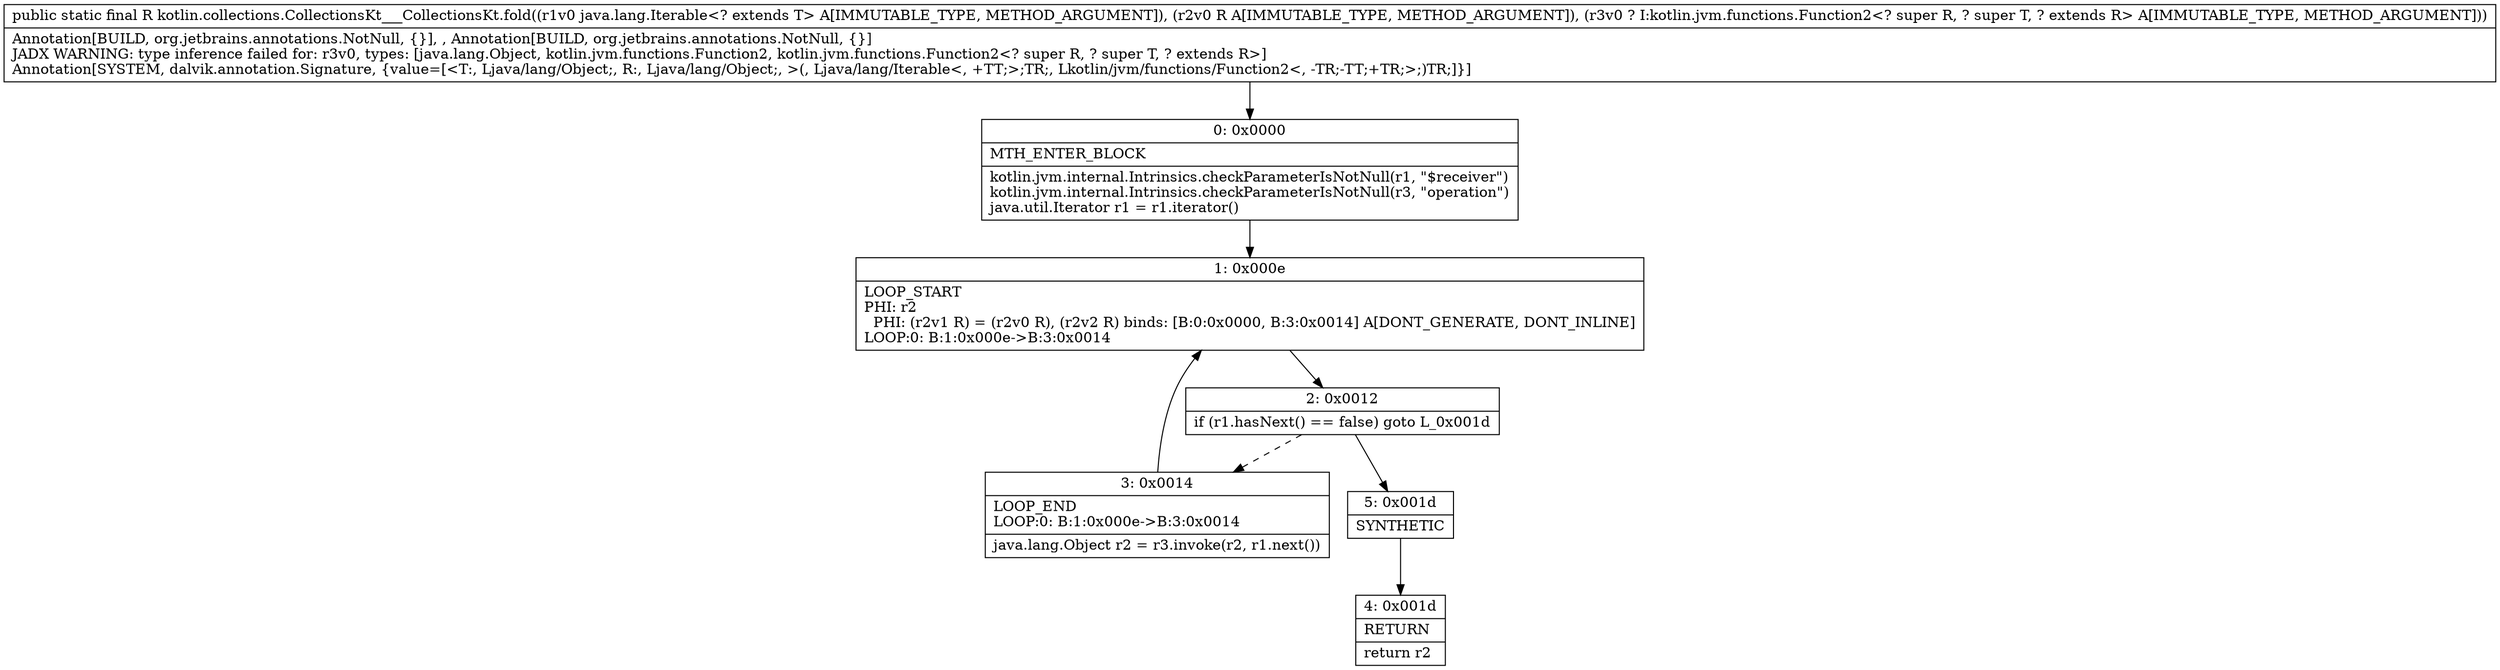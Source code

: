 digraph "CFG forkotlin.collections.CollectionsKt___CollectionsKt.fold(Ljava\/lang\/Iterable;Ljava\/lang\/Object;Lkotlin\/jvm\/functions\/Function2;)Ljava\/lang\/Object;" {
Node_0 [shape=record,label="{0\:\ 0x0000|MTH_ENTER_BLOCK\l|kotlin.jvm.internal.Intrinsics.checkParameterIsNotNull(r1, \"$receiver\")\lkotlin.jvm.internal.Intrinsics.checkParameterIsNotNull(r3, \"operation\")\ljava.util.Iterator r1 = r1.iterator()\l}"];
Node_1 [shape=record,label="{1\:\ 0x000e|LOOP_START\lPHI: r2 \l  PHI: (r2v1 R) = (r2v0 R), (r2v2 R) binds: [B:0:0x0000, B:3:0x0014] A[DONT_GENERATE, DONT_INLINE]\lLOOP:0: B:1:0x000e\-\>B:3:0x0014\l}"];
Node_2 [shape=record,label="{2\:\ 0x0012|if (r1.hasNext() == false) goto L_0x001d\l}"];
Node_3 [shape=record,label="{3\:\ 0x0014|LOOP_END\lLOOP:0: B:1:0x000e\-\>B:3:0x0014\l|java.lang.Object r2 = r3.invoke(r2, r1.next())\l}"];
Node_4 [shape=record,label="{4\:\ 0x001d|RETURN\l|return r2\l}"];
Node_5 [shape=record,label="{5\:\ 0x001d|SYNTHETIC\l}"];
MethodNode[shape=record,label="{public static final R kotlin.collections.CollectionsKt___CollectionsKt.fold((r1v0 java.lang.Iterable\<? extends T\> A[IMMUTABLE_TYPE, METHOD_ARGUMENT]), (r2v0 R A[IMMUTABLE_TYPE, METHOD_ARGUMENT]), (r3v0 ? I:kotlin.jvm.functions.Function2\<? super R, ? super T, ? extends R\> A[IMMUTABLE_TYPE, METHOD_ARGUMENT]))  | Annotation[BUILD, org.jetbrains.annotations.NotNull, \{\}], , Annotation[BUILD, org.jetbrains.annotations.NotNull, \{\}]\lJADX WARNING: type inference failed for: r3v0, types: [java.lang.Object, kotlin.jvm.functions.Function2, kotlin.jvm.functions.Function2\<? super R, ? super T, ? extends R\>]\lAnnotation[SYSTEM, dalvik.annotation.Signature, \{value=[\<T:, Ljava\/lang\/Object;, R:, Ljava\/lang\/Object;, \>(, Ljava\/lang\/Iterable\<, +TT;\>;TR;, Lkotlin\/jvm\/functions\/Function2\<, \-TR;\-TT;+TR;\>;)TR;]\}]\l}"];
MethodNode -> Node_0;
Node_0 -> Node_1;
Node_1 -> Node_2;
Node_2 -> Node_3[style=dashed];
Node_2 -> Node_5;
Node_3 -> Node_1;
Node_5 -> Node_4;
}


